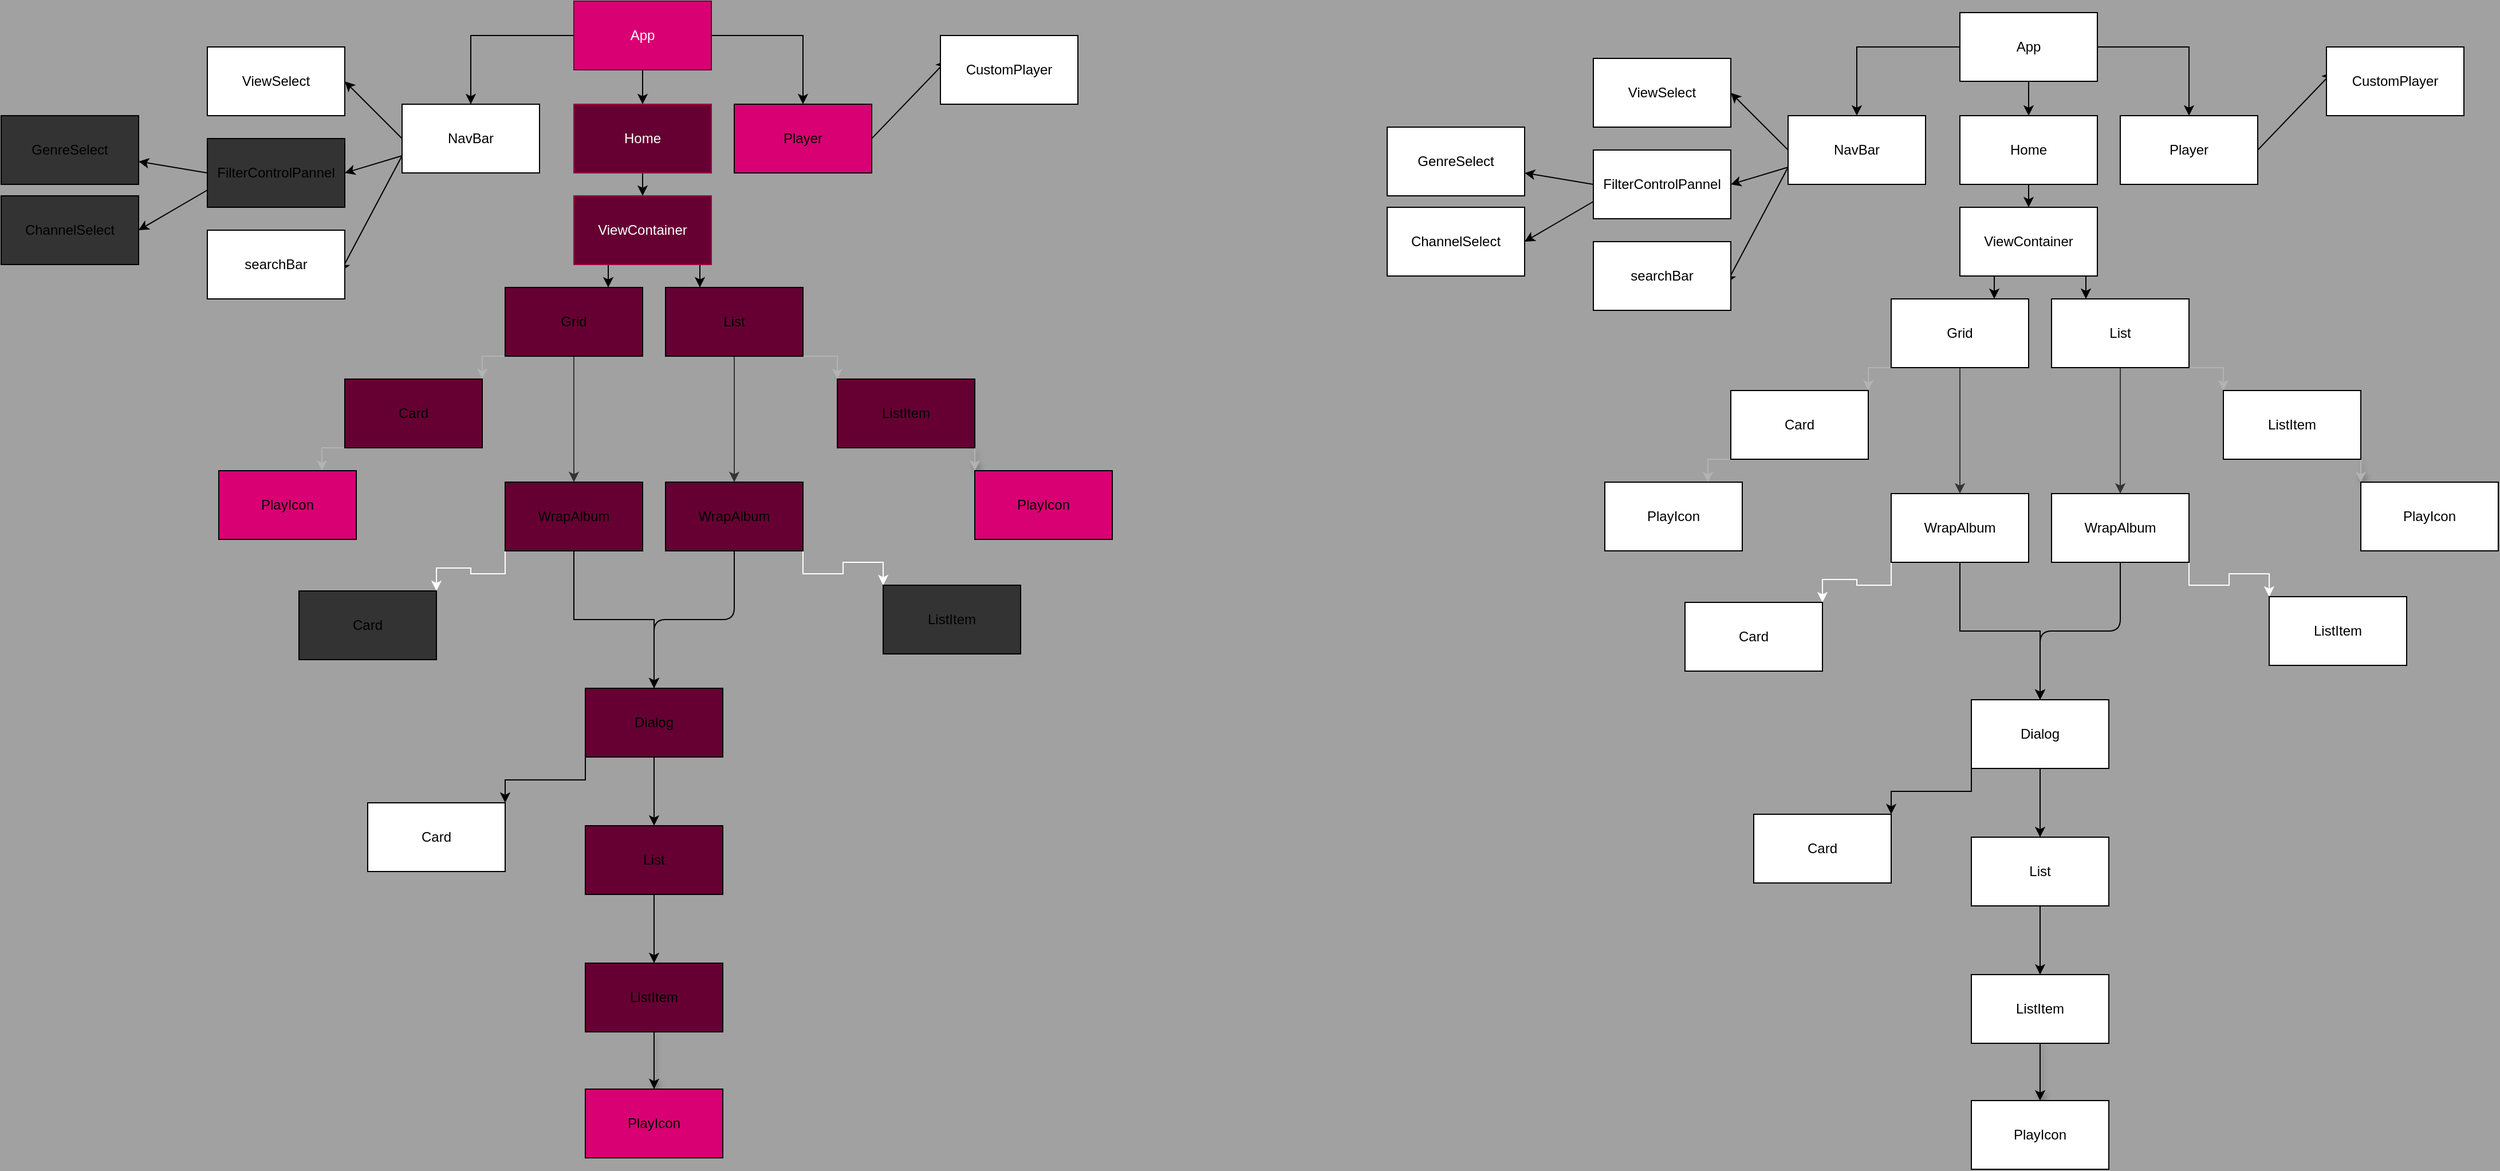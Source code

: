 <mxfile>
    <diagram id="JHZRQ799yIKfp3gVt6mT" name="Page-1">
        <mxGraphModel dx="1480" dy="845" grid="1" gridSize="10" guides="1" tooltips="1" connect="1" arrows="1" fold="1" page="1" pageScale="1" pageWidth="3300" pageHeight="4681" background="#A1A1A1" math="0" shadow="0">
            <root>
                <mxCell id="0"/>
                <mxCell id="1" parent="0"/>
                <mxCell id="I3NNykFf4Nir4xwLR4Ga-37" style="edgeStyle=orthogonalEdgeStyle;rounded=0;orthogonalLoop=1;jettySize=auto;html=1;exitX=0.5;exitY=1;exitDx=0;exitDy=0;entryX=0.5;entryY=0;entryDx=0;entryDy=0;" parent="1" source="I3NNykFf4Nir4xwLR4Ga-1" target="I3NNykFf4Nir4xwLR4Ga-3" edge="1">
                    <mxGeometry relative="1" as="geometry"/>
                </mxCell>
                <mxCell id="I3NNykFf4Nir4xwLR4Ga-39" style="edgeStyle=orthogonalEdgeStyle;rounded=0;orthogonalLoop=1;jettySize=auto;html=1;exitX=1;exitY=0.5;exitDx=0;exitDy=0;" parent="1" source="I3NNykFf4Nir4xwLR4Ga-1" target="I3NNykFf4Nir4xwLR4Ga-5" edge="1">
                    <mxGeometry relative="1" as="geometry"/>
                </mxCell>
                <mxCell id="I3NNykFf4Nir4xwLR4Ga-40" style="edgeStyle=orthogonalEdgeStyle;rounded=0;orthogonalLoop=1;jettySize=auto;html=1;exitX=0;exitY=0.5;exitDx=0;exitDy=0;" parent="1" source="I3NNykFf4Nir4xwLR4Ga-1" target="I3NNykFf4Nir4xwLR4Ga-4" edge="1">
                    <mxGeometry relative="1" as="geometry"/>
                </mxCell>
                <mxCell id="I3NNykFf4Nir4xwLR4Ga-1" value="App" style="rounded=0;whiteSpace=wrap;html=1;fillColor=#D80073;strokeColor=#660033;fontColor=#ffffff;" parent="1" vertex="1">
                    <mxGeometry x="630" y="60" width="120" height="60" as="geometry"/>
                </mxCell>
                <mxCell id="I3NNykFf4Nir4xwLR4Ga-41" style="edgeStyle=orthogonalEdgeStyle;rounded=0;orthogonalLoop=1;jettySize=auto;html=1;exitX=0.5;exitY=1;exitDx=0;exitDy=0;entryX=0.5;entryY=0;entryDx=0;entryDy=0;" parent="1" source="I3NNykFf4Nir4xwLR4Ga-3" target="I3NNykFf4Nir4xwLR4Ga-6" edge="1">
                    <mxGeometry relative="1" as="geometry"/>
                </mxCell>
                <mxCell id="I3NNykFf4Nir4xwLR4Ga-3" value="Home" style="rounded=0;whiteSpace=wrap;html=1;fillColor=#660033;fontColor=#ffffff;strokeColor=#A50040;" parent="1" vertex="1">
                    <mxGeometry x="630" y="150" width="120" height="60" as="geometry"/>
                </mxCell>
                <mxCell id="9" style="edgeStyle=none;html=1;exitX=0;exitY=0.5;exitDx=0;exitDy=0;entryX=1;entryY=0.5;entryDx=0;entryDy=0;" parent="1" source="I3NNykFf4Nir4xwLR4Ga-4" target="4" edge="1">
                    <mxGeometry relative="1" as="geometry"/>
                </mxCell>
                <mxCell id="12" style="edgeStyle=none;html=1;exitX=0;exitY=0.75;exitDx=0;exitDy=0;entryX=1;entryY=0.5;entryDx=0;entryDy=0;" parent="1" source="I3NNykFf4Nir4xwLR4Ga-4" target="I3NNykFf4Nir4xwLR4Ga-42" edge="1">
                    <mxGeometry relative="1" as="geometry"/>
                </mxCell>
                <mxCell id="13" style="edgeStyle=none;html=1;exitX=0;exitY=0.75;exitDx=0;exitDy=0;entryX=0.969;entryY=0.606;entryDx=0;entryDy=0;entryPerimeter=0;" parent="1" source="I3NNykFf4Nir4xwLR4Ga-4" target="5" edge="1">
                    <mxGeometry relative="1" as="geometry"/>
                </mxCell>
                <mxCell id="I3NNykFf4Nir4xwLR4Ga-4" value="NavBar" style="rounded=0;whiteSpace=wrap;html=1;" parent="1" vertex="1">
                    <mxGeometry x="480" y="150" width="120" height="60" as="geometry"/>
                </mxCell>
                <mxCell id="16" style="edgeStyle=none;html=1;exitX=1;exitY=0.5;exitDx=0;exitDy=0;entryX=0.044;entryY=0.367;entryDx=0;entryDy=0;entryPerimeter=0;" parent="1" source="I3NNykFf4Nir4xwLR4Ga-5" target="3" edge="1">
                    <mxGeometry relative="1" as="geometry"/>
                </mxCell>
                <mxCell id="I3NNykFf4Nir4xwLR4Ga-5" value="Player" style="rounded=0;whiteSpace=wrap;html=1;fillColor=#D80073;" parent="1" vertex="1">
                    <mxGeometry x="770" y="150" width="120" height="60" as="geometry"/>
                </mxCell>
                <mxCell id="I3NNykFf4Nir4xwLR4Ga-48" style="edgeStyle=orthogonalEdgeStyle;rounded=0;orthogonalLoop=1;jettySize=auto;html=1;exitX=0.75;exitY=1;exitDx=0;exitDy=0;entryX=0.25;entryY=0;entryDx=0;entryDy=0;" parent="1" source="I3NNykFf4Nir4xwLR4Ga-6" target="I3NNykFf4Nir4xwLR4Ga-8" edge="1">
                    <mxGeometry relative="1" as="geometry"/>
                </mxCell>
                <mxCell id="I3NNykFf4Nir4xwLR4Ga-49" style="edgeStyle=orthogonalEdgeStyle;rounded=0;orthogonalLoop=1;jettySize=auto;html=1;exitX=0.25;exitY=1;exitDx=0;exitDy=0;entryX=0.75;entryY=0;entryDx=0;entryDy=0;" parent="1" source="I3NNykFf4Nir4xwLR4Ga-6" target="I3NNykFf4Nir4xwLR4Ga-7" edge="1">
                    <mxGeometry relative="1" as="geometry"/>
                </mxCell>
                <mxCell id="I3NNykFf4Nir4xwLR4Ga-6" value="ViewContainer" style="rounded=0;whiteSpace=wrap;html=1;fillColor=#660033;fontColor=#ffffff;strokeColor=#A50040;" parent="1" vertex="1">
                    <mxGeometry x="630" y="230" width="120" height="60" as="geometry"/>
                </mxCell>
                <mxCell id="I3NNykFf4Nir4xwLR4Ga-50" style="edgeStyle=orthogonalEdgeStyle;rounded=0;orthogonalLoop=1;jettySize=auto;html=1;exitX=0;exitY=1;exitDx=0;exitDy=0;entryX=1;entryY=0;entryDx=0;entryDy=0;strokeColor=#B3B3B3;" parent="1" source="I3NNykFf4Nir4xwLR4Ga-7" target="I3NNykFf4Nir4xwLR4Ga-11" edge="1">
                    <mxGeometry relative="1" as="geometry"/>
                </mxCell>
                <mxCell id="I3NNykFf4Nir4xwLR4Ga-57" style="edgeStyle=orthogonalEdgeStyle;rounded=0;orthogonalLoop=1;jettySize=auto;html=1;exitX=0.5;exitY=1;exitDx=0;exitDy=0;strokeColor=#333333;" parent="1" source="I3NNykFf4Nir4xwLR4Ga-7" target="I3NNykFf4Nir4xwLR4Ga-9" edge="1">
                    <mxGeometry relative="1" as="geometry"/>
                </mxCell>
                <mxCell id="I3NNykFf4Nir4xwLR4Ga-7" value="Grid" style="rounded=0;whiteSpace=wrap;html=1;fillColor=#660033;" parent="1" vertex="1">
                    <mxGeometry x="570" y="310" width="120" height="60" as="geometry"/>
                </mxCell>
                <mxCell id="I3NNykFf4Nir4xwLR4Ga-52" style="edgeStyle=orthogonalEdgeStyle;rounded=0;orthogonalLoop=1;jettySize=auto;html=1;exitX=1;exitY=1;exitDx=0;exitDy=0;entryX=0;entryY=0;entryDx=0;entryDy=0;strokeColor=#B3B3B3;" parent="1" source="I3NNykFf4Nir4xwLR4Ga-8" target="I3NNykFf4Nir4xwLR4Ga-12" edge="1">
                    <mxGeometry relative="1" as="geometry"/>
                </mxCell>
                <mxCell id="I3NNykFf4Nir4xwLR4Ga-58" value="" style="edgeStyle=orthogonalEdgeStyle;rounded=0;orthogonalLoop=1;jettySize=auto;html=1;strokeColor=#333333;" parent="1" source="I3NNykFf4Nir4xwLR4Ga-8" target="I3NNykFf4Nir4xwLR4Ga-10" edge="1">
                    <mxGeometry relative="1" as="geometry"/>
                </mxCell>
                <mxCell id="I3NNykFf4Nir4xwLR4Ga-8" value="List" style="rounded=0;whiteSpace=wrap;html=1;fillColor=#660033;" parent="1" vertex="1">
                    <mxGeometry x="710" y="310" width="120" height="60" as="geometry"/>
                </mxCell>
                <mxCell id="I3NNykFf4Nir4xwLR4Ga-59" value="" style="edgeStyle=orthogonalEdgeStyle;rounded=0;orthogonalLoop=1;jettySize=auto;html=1;" parent="1" source="I3NNykFf4Nir4xwLR4Ga-9" target="I3NNykFf4Nir4xwLR4Ga-17" edge="1">
                    <mxGeometry relative="1" as="geometry"/>
                </mxCell>
                <mxCell id="I3NNykFf4Nir4xwLR4Ga-63" style="edgeStyle=orthogonalEdgeStyle;rounded=0;orthogonalLoop=1;jettySize=auto;html=1;exitX=0;exitY=1;exitDx=0;exitDy=0;entryX=1;entryY=0;entryDx=0;entryDy=0;strokeColor=#FFFFFF;fillColor=#f5f5f5;gradientColor=#b3b3b3;" parent="1" source="I3NNykFf4Nir4xwLR4Ga-9" target="I3NNykFf4Nir4xwLR4Ga-15" edge="1">
                    <mxGeometry relative="1" as="geometry"/>
                </mxCell>
                <mxCell id="I3NNykFf4Nir4xwLR4Ga-9" value="WrapAlbum" style="rounded=0;whiteSpace=wrap;html=1;fillColor=#660033;" parent="1" vertex="1">
                    <mxGeometry x="570" y="480" width="120" height="60" as="geometry"/>
                </mxCell>
                <mxCell id="I3NNykFf4Nir4xwLR4Ga-62" style="edgeStyle=orthogonalEdgeStyle;rounded=0;orthogonalLoop=1;jettySize=auto;html=1;exitX=1;exitY=1;exitDx=0;exitDy=0;entryX=0;entryY=0;entryDx=0;entryDy=0;strokeColor=#FFFFFF;fillColor=#eeeeee;" parent="1" source="I3NNykFf4Nir4xwLR4Ga-10" target="I3NNykFf4Nir4xwLR4Ga-24" edge="1">
                    <mxGeometry relative="1" as="geometry"/>
                </mxCell>
                <mxCell id="2" style="edgeStyle=orthogonalEdgeStyle;html=1;exitX=0.5;exitY=1;exitDx=0;exitDy=0;entryX=0.5;entryY=0;entryDx=0;entryDy=0;" parent="1" source="I3NNykFf4Nir4xwLR4Ga-10" target="I3NNykFf4Nir4xwLR4Ga-17" edge="1">
                    <mxGeometry relative="1" as="geometry"/>
                </mxCell>
                <mxCell id="I3NNykFf4Nir4xwLR4Ga-10" value="WrapAlbum" style="rounded=0;whiteSpace=wrap;html=1;gradientColor=none;fillColor=#660033;" parent="1" vertex="1">
                    <mxGeometry x="710" y="480" width="120" height="60" as="geometry"/>
                </mxCell>
                <mxCell id="I3NNykFf4Nir4xwLR4Ga-51" style="edgeStyle=orthogonalEdgeStyle;rounded=0;orthogonalLoop=1;jettySize=auto;html=1;exitX=0;exitY=1;exitDx=0;exitDy=0;entryX=0.75;entryY=0;entryDx=0;entryDy=0;strokeColor=#B3B3B3;" parent="1" source="I3NNykFf4Nir4xwLR4Ga-11" target="I3NNykFf4Nir4xwLR4Ga-13" edge="1">
                    <mxGeometry relative="1" as="geometry"/>
                </mxCell>
                <mxCell id="I3NNykFf4Nir4xwLR4Ga-11" value="Card" style="rounded=0;whiteSpace=wrap;html=1;fillColor=#660033;" parent="1" vertex="1">
                    <mxGeometry x="430" y="390" width="120" height="60" as="geometry"/>
                </mxCell>
                <mxCell id="I3NNykFf4Nir4xwLR4Ga-53" style="edgeStyle=orthogonalEdgeStyle;rounded=0;orthogonalLoop=1;jettySize=auto;html=1;exitX=1;exitY=1;exitDx=0;exitDy=0;entryX=0;entryY=0;entryDx=0;entryDy=0;shadow=1;strokeColor=#B3B3B3;" parent="1" source="I3NNykFf4Nir4xwLR4Ga-12" target="I3NNykFf4Nir4xwLR4Ga-14" edge="1">
                    <mxGeometry relative="1" as="geometry"/>
                </mxCell>
                <mxCell id="I3NNykFf4Nir4xwLR4Ga-12" value="ListItem" style="rounded=0;whiteSpace=wrap;html=1;fillColor=#660033;" parent="1" vertex="1">
                    <mxGeometry x="860" y="390" width="120" height="60" as="geometry"/>
                </mxCell>
                <mxCell id="I3NNykFf4Nir4xwLR4Ga-13" value="PlayIcon" style="rounded=0;whiteSpace=wrap;html=1;fillColor=#D80073;" parent="1" vertex="1">
                    <mxGeometry x="320" y="470" width="120" height="60" as="geometry"/>
                </mxCell>
                <mxCell id="I3NNykFf4Nir4xwLR4Ga-14" value="PlayIcon" style="rounded=0;whiteSpace=wrap;html=1;fillColor=#D80073;" parent="1" vertex="1">
                    <mxGeometry x="980" y="470" width="120" height="60" as="geometry"/>
                </mxCell>
                <mxCell id="I3NNykFf4Nir4xwLR4Ga-15" value="Card" style="rounded=0;whiteSpace=wrap;html=1;fillColor=#333333;" parent="1" vertex="1">
                    <mxGeometry x="390" y="575" width="120" height="60" as="geometry"/>
                </mxCell>
                <mxCell id="I3NNykFf4Nir4xwLR4Ga-64" style="edgeStyle=orthogonalEdgeStyle;rounded=0;orthogonalLoop=1;jettySize=auto;html=1;exitX=0;exitY=1;exitDx=0;exitDy=0;entryX=1;entryY=0;entryDx=0;entryDy=0;" parent="1" source="I3NNykFf4Nir4xwLR4Ga-17" target="I3NNykFf4Nir4xwLR4Ga-19" edge="1">
                    <mxGeometry relative="1" as="geometry"/>
                </mxCell>
                <mxCell id="I3NNykFf4Nir4xwLR4Ga-67" value="" style="edgeStyle=orthogonalEdgeStyle;rounded=0;orthogonalLoop=1;jettySize=auto;html=1;" parent="1" source="I3NNykFf4Nir4xwLR4Ga-17" edge="1">
                    <mxGeometry relative="1" as="geometry">
                        <mxPoint x="700" y="780" as="targetPoint"/>
                    </mxGeometry>
                </mxCell>
                <mxCell id="I3NNykFf4Nir4xwLR4Ga-17" value="Dialog" style="rounded=0;whiteSpace=wrap;html=1;fillColor=#660033;" parent="1" vertex="1">
                    <mxGeometry x="640" y="660" width="120" height="60" as="geometry"/>
                </mxCell>
                <mxCell id="I3NNykFf4Nir4xwLR4Ga-19" value="Card" style="rounded=0;whiteSpace=wrap;html=1;" parent="1" vertex="1">
                    <mxGeometry x="450" y="760" width="120" height="60" as="geometry"/>
                </mxCell>
                <mxCell id="I3NNykFf4Nir4xwLR4Ga-68" value="" style="edgeStyle=orthogonalEdgeStyle;rounded=0;orthogonalLoop=1;jettySize=auto;html=1;" parent="1" source="I3NNykFf4Nir4xwLR4Ga-21" target="I3NNykFf4Nir4xwLR4Ga-22" edge="1">
                    <mxGeometry relative="1" as="geometry"/>
                </mxCell>
                <mxCell id="I3NNykFf4Nir4xwLR4Ga-21" value="List" style="rounded=0;whiteSpace=wrap;html=1;fillColor=#660033;" parent="1" vertex="1">
                    <mxGeometry x="640" y="780" width="120" height="60" as="geometry"/>
                </mxCell>
                <mxCell id="I3NNykFf4Nir4xwLR4Ga-72" value="" style="edgeStyle=orthogonalEdgeStyle;rounded=0;orthogonalLoop=1;jettySize=auto;html=1;shadow=1;strokeColor=#000000;" parent="1" source="I3NNykFf4Nir4xwLR4Ga-22" target="I3NNykFf4Nir4xwLR4Ga-23" edge="1">
                    <mxGeometry relative="1" as="geometry"/>
                </mxCell>
                <mxCell id="I3NNykFf4Nir4xwLR4Ga-22" value="ListItem" style="rounded=0;whiteSpace=wrap;html=1;fillColor=#660033;" parent="1" vertex="1">
                    <mxGeometry x="640" y="900" width="120" height="60" as="geometry"/>
                </mxCell>
                <mxCell id="I3NNykFf4Nir4xwLR4Ga-23" value="PlayIcon" style="rounded=0;whiteSpace=wrap;html=1;fillColor=#D80073;" parent="1" vertex="1">
                    <mxGeometry x="640" y="1010" width="120" height="60" as="geometry"/>
                </mxCell>
                <mxCell id="I3NNykFf4Nir4xwLR4Ga-24" value="ListItem" style="rounded=0;whiteSpace=wrap;html=1;fillColor=#333333;" parent="1" vertex="1">
                    <mxGeometry x="900" y="570" width="120" height="60" as="geometry"/>
                </mxCell>
                <mxCell id="14" style="edgeStyle=none;html=1;exitX=0;exitY=0.5;exitDx=0;exitDy=0;" parent="1" source="I3NNykFf4Nir4xwLR4Ga-42" target="7" edge="1">
                    <mxGeometry relative="1" as="geometry"/>
                </mxCell>
                <mxCell id="15" style="edgeStyle=none;html=1;exitX=0;exitY=0.75;exitDx=0;exitDy=0;entryX=1;entryY=0.5;entryDx=0;entryDy=0;" parent="1" source="I3NNykFf4Nir4xwLR4Ga-42" target="8" edge="1">
                    <mxGeometry relative="1" as="geometry"/>
                </mxCell>
                <mxCell id="I3NNykFf4Nir4xwLR4Ga-42" value="FilterControlPannel" style="rounded=0;whiteSpace=wrap;html=1;fillColor=#333333;" parent="1" vertex="1">
                    <mxGeometry x="310" y="180" width="120" height="60" as="geometry"/>
                </mxCell>
                <mxCell id="3" value="CustomPlayer" style="rounded=0;whiteSpace=wrap;html=1;" parent="1" vertex="1">
                    <mxGeometry x="950" y="90" width="120" height="60" as="geometry"/>
                </mxCell>
                <mxCell id="4" value="ViewSelect" style="rounded=0;whiteSpace=wrap;html=1;" parent="1" vertex="1">
                    <mxGeometry x="310" y="100" width="120" height="60" as="geometry"/>
                </mxCell>
                <mxCell id="5" value="searchBar" style="rounded=0;whiteSpace=wrap;html=1;" parent="1" vertex="1">
                    <mxGeometry x="310" y="260" width="120" height="60" as="geometry"/>
                </mxCell>
                <mxCell id="7" value="GenreSelect" style="rounded=0;whiteSpace=wrap;html=1;fillColor=#333333;" parent="1" vertex="1">
                    <mxGeometry x="130" y="160" width="120" height="60" as="geometry"/>
                </mxCell>
                <mxCell id="8" value="ChannelSelect" style="rounded=0;whiteSpace=wrap;html=1;fillColor=#333333;" parent="1" vertex="1">
                    <mxGeometry x="130" y="230" width="120" height="60" as="geometry"/>
                </mxCell>
                <mxCell id="10" style="edgeStyle=orthogonalEdgeStyle;html=1;exitX=0;exitY=0.5;exitDx=0;exitDy=0;" parent="1" target="I3NNykFf4Nir4xwLR4Ga-42" edge="1">
                    <mxGeometry relative="1" as="geometry"/>
                </mxCell>
                <mxCell id="19" style="edgeStyle=orthogonalEdgeStyle;rounded=0;orthogonalLoop=1;jettySize=auto;html=1;exitX=0.5;exitY=1;exitDx=0;exitDy=0;entryX=0.5;entryY=0;entryDx=0;entryDy=0;" parent="1" source="22" target="24" edge="1">
                    <mxGeometry relative="1" as="geometry"/>
                </mxCell>
                <mxCell id="20" style="edgeStyle=orthogonalEdgeStyle;rounded=0;orthogonalLoop=1;jettySize=auto;html=1;exitX=1;exitY=0.5;exitDx=0;exitDy=0;" parent="1" source="22" target="30" edge="1">
                    <mxGeometry relative="1" as="geometry"/>
                </mxCell>
                <mxCell id="21" style="edgeStyle=orthogonalEdgeStyle;rounded=0;orthogonalLoop=1;jettySize=auto;html=1;exitX=0;exitY=0.5;exitDx=0;exitDy=0;" parent="1" source="22" target="28" edge="1">
                    <mxGeometry relative="1" as="geometry"/>
                </mxCell>
                <mxCell id="22" value="App" style="rounded=0;whiteSpace=wrap;html=1;" parent="1" vertex="1">
                    <mxGeometry x="1840" y="70" width="120" height="60" as="geometry"/>
                </mxCell>
                <mxCell id="23" style="edgeStyle=orthogonalEdgeStyle;rounded=0;orthogonalLoop=1;jettySize=auto;html=1;exitX=0.5;exitY=1;exitDx=0;exitDy=0;entryX=0.5;entryY=0;entryDx=0;entryDy=0;" parent="1" source="24" target="33" edge="1">
                    <mxGeometry relative="1" as="geometry"/>
                </mxCell>
                <mxCell id="24" value="Home" style="rounded=0;whiteSpace=wrap;html=1;" parent="1" vertex="1">
                    <mxGeometry x="1840" y="160" width="120" height="60" as="geometry"/>
                </mxCell>
                <mxCell id="25" style="edgeStyle=none;html=1;exitX=0;exitY=0.5;exitDx=0;exitDy=0;entryX=1;entryY=0.5;entryDx=0;entryDy=0;" parent="1" source="28" target="67" edge="1">
                    <mxGeometry relative="1" as="geometry"/>
                </mxCell>
                <mxCell id="26" style="edgeStyle=none;html=1;exitX=0;exitY=0.75;exitDx=0;exitDy=0;entryX=1;entryY=0.5;entryDx=0;entryDy=0;" parent="1" source="28" target="65" edge="1">
                    <mxGeometry relative="1" as="geometry"/>
                </mxCell>
                <mxCell id="27" style="edgeStyle=none;html=1;exitX=0;exitY=0.75;exitDx=0;exitDy=0;entryX=0.969;entryY=0.606;entryDx=0;entryDy=0;entryPerimeter=0;" parent="1" source="28" target="68" edge="1">
                    <mxGeometry relative="1" as="geometry"/>
                </mxCell>
                <mxCell id="28" value="NavBar" style="rounded=0;whiteSpace=wrap;html=1;" parent="1" vertex="1">
                    <mxGeometry x="1690" y="160" width="120" height="60" as="geometry"/>
                </mxCell>
                <mxCell id="29" style="edgeStyle=none;html=1;exitX=1;exitY=0.5;exitDx=0;exitDy=0;entryX=0.044;entryY=0.367;entryDx=0;entryDy=0;entryPerimeter=0;" parent="1" source="30" target="66" edge="1">
                    <mxGeometry relative="1" as="geometry"/>
                </mxCell>
                <mxCell id="30" value="Player" style="rounded=0;whiteSpace=wrap;html=1;" parent="1" vertex="1">
                    <mxGeometry x="1980" y="160" width="120" height="60" as="geometry"/>
                </mxCell>
                <mxCell id="31" style="edgeStyle=orthogonalEdgeStyle;rounded=0;orthogonalLoop=1;jettySize=auto;html=1;exitX=0.75;exitY=1;exitDx=0;exitDy=0;entryX=0.25;entryY=0;entryDx=0;entryDy=0;" parent="1" source="33" target="39" edge="1">
                    <mxGeometry relative="1" as="geometry"/>
                </mxCell>
                <mxCell id="32" style="edgeStyle=orthogonalEdgeStyle;rounded=0;orthogonalLoop=1;jettySize=auto;html=1;exitX=0.25;exitY=1;exitDx=0;exitDy=0;entryX=0.75;entryY=0;entryDx=0;entryDy=0;" parent="1" source="33" target="36" edge="1">
                    <mxGeometry relative="1" as="geometry"/>
                </mxCell>
                <mxCell id="33" value="ViewContainer" style="rounded=0;whiteSpace=wrap;html=1;" parent="1" vertex="1">
                    <mxGeometry x="1840" y="240" width="120" height="60" as="geometry"/>
                </mxCell>
                <mxCell id="34" style="edgeStyle=orthogonalEdgeStyle;rounded=0;orthogonalLoop=1;jettySize=auto;html=1;exitX=0;exitY=1;exitDx=0;exitDy=0;entryX=1;entryY=0;entryDx=0;entryDy=0;strokeColor=#B3B3B3;" parent="1" source="36" target="47" edge="1">
                    <mxGeometry relative="1" as="geometry"/>
                </mxCell>
                <mxCell id="35" style="edgeStyle=orthogonalEdgeStyle;rounded=0;orthogonalLoop=1;jettySize=auto;html=1;exitX=0.5;exitY=1;exitDx=0;exitDy=0;strokeColor=#333333;" parent="1" source="36" target="42" edge="1">
                    <mxGeometry relative="1" as="geometry"/>
                </mxCell>
                <mxCell id="36" value="Grid" style="rounded=0;whiteSpace=wrap;html=1;" parent="1" vertex="1">
                    <mxGeometry x="1780" y="320" width="120" height="60" as="geometry"/>
                </mxCell>
                <mxCell id="37" style="edgeStyle=orthogonalEdgeStyle;rounded=0;orthogonalLoop=1;jettySize=auto;html=1;exitX=1;exitY=1;exitDx=0;exitDy=0;entryX=0;entryY=0;entryDx=0;entryDy=0;strokeColor=#B3B3B3;" parent="1" source="39" target="49" edge="1">
                    <mxGeometry relative="1" as="geometry"/>
                </mxCell>
                <mxCell id="38" value="" style="edgeStyle=orthogonalEdgeStyle;rounded=0;orthogonalLoop=1;jettySize=auto;html=1;strokeColor=#333333;" parent="1" source="39" target="45" edge="1">
                    <mxGeometry relative="1" as="geometry"/>
                </mxCell>
                <mxCell id="39" value="List" style="rounded=0;whiteSpace=wrap;html=1;" parent="1" vertex="1">
                    <mxGeometry x="1920" y="320" width="120" height="60" as="geometry"/>
                </mxCell>
                <mxCell id="40" value="" style="edgeStyle=orthogonalEdgeStyle;rounded=0;orthogonalLoop=1;jettySize=auto;html=1;" parent="1" source="42" target="55" edge="1">
                    <mxGeometry relative="1" as="geometry"/>
                </mxCell>
                <mxCell id="41" style="edgeStyle=orthogonalEdgeStyle;rounded=0;orthogonalLoop=1;jettySize=auto;html=1;exitX=0;exitY=1;exitDx=0;exitDy=0;entryX=1;entryY=0;entryDx=0;entryDy=0;strokeColor=#FFFFFF;fillColor=#f5f5f5;gradientColor=#b3b3b3;" parent="1" source="42" target="52" edge="1">
                    <mxGeometry relative="1" as="geometry"/>
                </mxCell>
                <mxCell id="42" value="WrapAlbum" style="rounded=0;whiteSpace=wrap;html=1;" parent="1" vertex="1">
                    <mxGeometry x="1780" y="490" width="120" height="60" as="geometry"/>
                </mxCell>
                <mxCell id="43" style="edgeStyle=orthogonalEdgeStyle;rounded=0;orthogonalLoop=1;jettySize=auto;html=1;exitX=1;exitY=1;exitDx=0;exitDy=0;entryX=0;entryY=0;entryDx=0;entryDy=0;strokeColor=#FFFFFF;fillColor=#eeeeee;" parent="1" source="45" target="62" edge="1">
                    <mxGeometry relative="1" as="geometry"/>
                </mxCell>
                <mxCell id="44" style="edgeStyle=orthogonalEdgeStyle;html=1;exitX=0.5;exitY=1;exitDx=0;exitDy=0;entryX=0.5;entryY=0;entryDx=0;entryDy=0;" parent="1" source="45" target="55" edge="1">
                    <mxGeometry relative="1" as="geometry"/>
                </mxCell>
                <mxCell id="45" value="WrapAlbum" style="rounded=0;whiteSpace=wrap;html=1;" parent="1" vertex="1">
                    <mxGeometry x="1920" y="490" width="120" height="60" as="geometry"/>
                </mxCell>
                <mxCell id="46" style="edgeStyle=orthogonalEdgeStyle;rounded=0;orthogonalLoop=1;jettySize=auto;html=1;exitX=0;exitY=1;exitDx=0;exitDy=0;entryX=0.75;entryY=0;entryDx=0;entryDy=0;strokeColor=#B3B3B3;" parent="1" source="47" target="50" edge="1">
                    <mxGeometry relative="1" as="geometry"/>
                </mxCell>
                <mxCell id="47" value="Card" style="rounded=0;whiteSpace=wrap;html=1;" parent="1" vertex="1">
                    <mxGeometry x="1640" y="400" width="120" height="60" as="geometry"/>
                </mxCell>
                <mxCell id="48" style="edgeStyle=orthogonalEdgeStyle;rounded=0;orthogonalLoop=1;jettySize=auto;html=1;exitX=1;exitY=1;exitDx=0;exitDy=0;entryX=0;entryY=0;entryDx=0;entryDy=0;shadow=1;strokeColor=#B3B3B3;" parent="1" source="49" target="51" edge="1">
                    <mxGeometry relative="1" as="geometry"/>
                </mxCell>
                <mxCell id="49" value="ListItem" style="rounded=0;whiteSpace=wrap;html=1;" parent="1" vertex="1">
                    <mxGeometry x="2070" y="400" width="120" height="60" as="geometry"/>
                </mxCell>
                <mxCell id="50" value="PlayIcon" style="rounded=0;whiteSpace=wrap;html=1;" parent="1" vertex="1">
                    <mxGeometry x="1530" y="480" width="120" height="60" as="geometry"/>
                </mxCell>
                <mxCell id="51" value="PlayIcon" style="rounded=0;whiteSpace=wrap;html=1;" parent="1" vertex="1">
                    <mxGeometry x="2190" y="480" width="120" height="60" as="geometry"/>
                </mxCell>
                <mxCell id="52" value="Card" style="rounded=0;whiteSpace=wrap;html=1;" parent="1" vertex="1">
                    <mxGeometry x="1600" y="585" width="120" height="60" as="geometry"/>
                </mxCell>
                <mxCell id="53" style="edgeStyle=orthogonalEdgeStyle;rounded=0;orthogonalLoop=1;jettySize=auto;html=1;exitX=0;exitY=1;exitDx=0;exitDy=0;entryX=1;entryY=0;entryDx=0;entryDy=0;" parent="1" source="55" target="56" edge="1">
                    <mxGeometry relative="1" as="geometry"/>
                </mxCell>
                <mxCell id="54" value="" style="edgeStyle=orthogonalEdgeStyle;rounded=0;orthogonalLoop=1;jettySize=auto;html=1;" parent="1" source="55" edge="1">
                    <mxGeometry relative="1" as="geometry">
                        <mxPoint x="1910" y="790" as="targetPoint"/>
                    </mxGeometry>
                </mxCell>
                <mxCell id="55" value="Dialog" style="rounded=0;whiteSpace=wrap;html=1;" parent="1" vertex="1">
                    <mxGeometry x="1850" y="670" width="120" height="60" as="geometry"/>
                </mxCell>
                <mxCell id="56" value="Card" style="rounded=0;whiteSpace=wrap;html=1;" parent="1" vertex="1">
                    <mxGeometry x="1660" y="770" width="120" height="60" as="geometry"/>
                </mxCell>
                <mxCell id="57" value="" style="edgeStyle=orthogonalEdgeStyle;rounded=0;orthogonalLoop=1;jettySize=auto;html=1;" parent="1" source="58" target="60" edge="1">
                    <mxGeometry relative="1" as="geometry"/>
                </mxCell>
                <mxCell id="58" value="List" style="rounded=0;whiteSpace=wrap;html=1;" parent="1" vertex="1">
                    <mxGeometry x="1850" y="790" width="120" height="60" as="geometry"/>
                </mxCell>
                <mxCell id="59" value="" style="edgeStyle=orthogonalEdgeStyle;rounded=0;orthogonalLoop=1;jettySize=auto;html=1;shadow=1;strokeColor=#000000;" parent="1" source="60" target="61" edge="1">
                    <mxGeometry relative="1" as="geometry"/>
                </mxCell>
                <mxCell id="60" value="ListItem" style="rounded=0;whiteSpace=wrap;html=1;" parent="1" vertex="1">
                    <mxGeometry x="1850" y="910" width="120" height="60" as="geometry"/>
                </mxCell>
                <mxCell id="61" value="PlayIcon" style="rounded=0;whiteSpace=wrap;html=1;" parent="1" vertex="1">
                    <mxGeometry x="1850" y="1020" width="120" height="60" as="geometry"/>
                </mxCell>
                <mxCell id="62" value="ListItem" style="rounded=0;whiteSpace=wrap;html=1;" parent="1" vertex="1">
                    <mxGeometry x="2110" y="580" width="120" height="60" as="geometry"/>
                </mxCell>
                <mxCell id="63" style="edgeStyle=none;html=1;exitX=0;exitY=0.5;exitDx=0;exitDy=0;" parent="1" source="65" target="69" edge="1">
                    <mxGeometry relative="1" as="geometry"/>
                </mxCell>
                <mxCell id="64" style="edgeStyle=none;html=1;exitX=0;exitY=0.75;exitDx=0;exitDy=0;entryX=1;entryY=0.5;entryDx=0;entryDy=0;" parent="1" source="65" target="70" edge="1">
                    <mxGeometry relative="1" as="geometry"/>
                </mxCell>
                <mxCell id="65" value="FilterControlPannel" style="rounded=0;whiteSpace=wrap;html=1;" parent="1" vertex="1">
                    <mxGeometry x="1520" y="190" width="120" height="60" as="geometry"/>
                </mxCell>
                <mxCell id="66" value="CustomPlayer" style="rounded=0;whiteSpace=wrap;html=1;" parent="1" vertex="1">
                    <mxGeometry x="2160" y="100" width="120" height="60" as="geometry"/>
                </mxCell>
                <mxCell id="67" value="ViewSelect" style="rounded=0;whiteSpace=wrap;html=1;" parent="1" vertex="1">
                    <mxGeometry x="1520" y="110" width="120" height="60" as="geometry"/>
                </mxCell>
                <mxCell id="68" value="searchBar" style="rounded=0;whiteSpace=wrap;html=1;" parent="1" vertex="1">
                    <mxGeometry x="1520" y="270" width="120" height="60" as="geometry"/>
                </mxCell>
                <mxCell id="69" value="GenreSelect" style="rounded=0;whiteSpace=wrap;html=1;" parent="1" vertex="1">
                    <mxGeometry x="1340" y="170" width="120" height="60" as="geometry"/>
                </mxCell>
                <mxCell id="70" value="ChannelSelect" style="rounded=0;whiteSpace=wrap;html=1;" parent="1" vertex="1">
                    <mxGeometry x="1340" y="240" width="120" height="60" as="geometry"/>
                </mxCell>
            </root>
        </mxGraphModel>
    </diagram>
</mxfile>